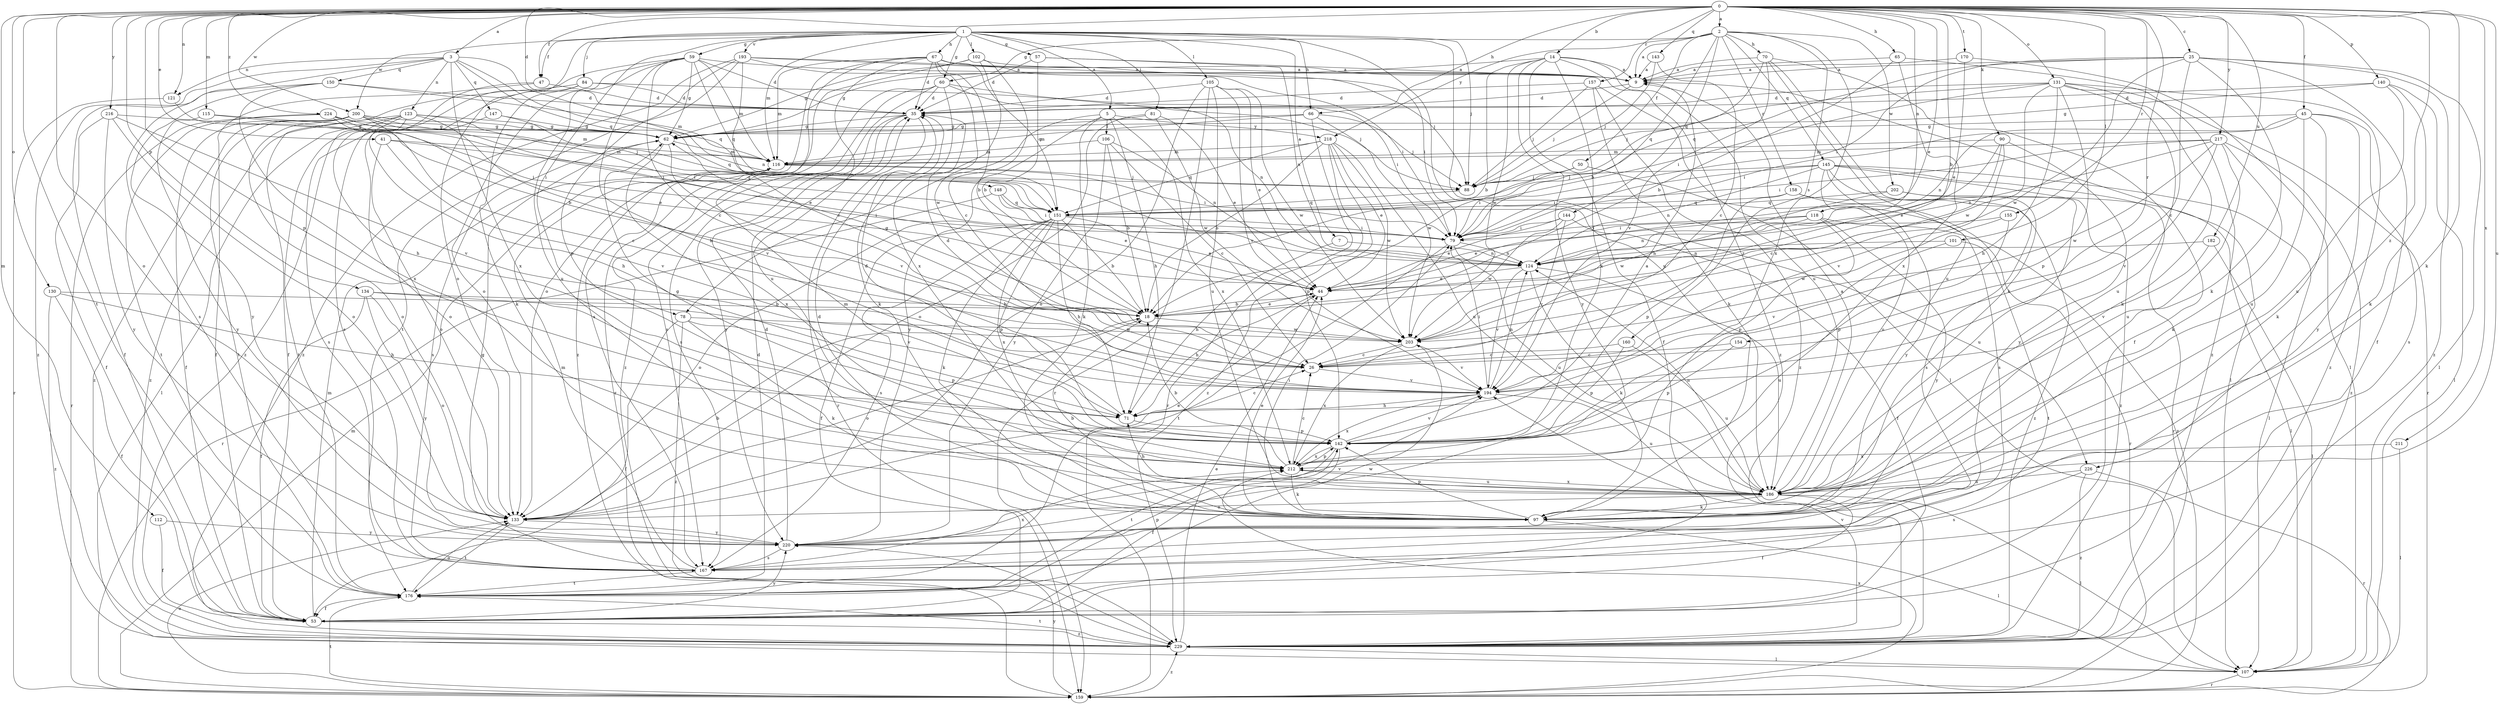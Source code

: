 strict digraph  {
0;
1;
2;
3;
5;
7;
9;
14;
18;
25;
26;
35;
41;
44;
45;
47;
50;
53;
57;
59;
60;
62;
65;
66;
67;
70;
71;
78;
79;
81;
84;
88;
90;
97;
101;
102;
105;
106;
107;
112;
115;
116;
118;
121;
123;
124;
130;
131;
133;
134;
140;
142;
143;
144;
145;
147;
148;
150;
151;
154;
155;
157;
158;
159;
160;
167;
170;
176;
182;
186;
193;
194;
200;
202;
203;
211;
212;
216;
217;
218;
220;
224;
226;
229;
0 -> 2  [label=a];
0 -> 3  [label=a];
0 -> 14  [label=b];
0 -> 18  [label=b];
0 -> 25  [label=c];
0 -> 35  [label=d];
0 -> 41  [label=e];
0 -> 44  [label=e];
0 -> 45  [label=f];
0 -> 47  [label=f];
0 -> 65  [label=h];
0 -> 66  [label=h];
0 -> 90  [label=k];
0 -> 97  [label=k];
0 -> 101  [label=l];
0 -> 112  [label=m];
0 -> 115  [label=m];
0 -> 118  [label=n];
0 -> 121  [label=n];
0 -> 130  [label=o];
0 -> 131  [label=o];
0 -> 133  [label=o];
0 -> 134  [label=p];
0 -> 140  [label=p];
0 -> 142  [label=p];
0 -> 143  [label=q];
0 -> 154  [label=r];
0 -> 155  [label=r];
0 -> 157  [label=r];
0 -> 170  [label=t];
0 -> 176  [label=t];
0 -> 182  [label=u];
0 -> 186  [label=u];
0 -> 200  [label=w];
0 -> 211  [label=x];
0 -> 216  [label=y];
0 -> 217  [label=y];
0 -> 224  [label=z];
0 -> 226  [label=z];
1 -> 5  [label=a];
1 -> 7  [label=a];
1 -> 47  [label=f];
1 -> 57  [label=g];
1 -> 59  [label=g];
1 -> 60  [label=g];
1 -> 66  [label=h];
1 -> 67  [label=h];
1 -> 78  [label=i];
1 -> 81  [label=j];
1 -> 84  [label=j];
1 -> 88  [label=j];
1 -> 102  [label=l];
1 -> 105  [label=l];
1 -> 116  [label=m];
1 -> 133  [label=o];
1 -> 186  [label=u];
1 -> 193  [label=v];
1 -> 200  [label=w];
1 -> 226  [label=z];
2 -> 9  [label=a];
2 -> 18  [label=b];
2 -> 50  [label=f];
2 -> 60  [label=g];
2 -> 70  [label=h];
2 -> 144  [label=q];
2 -> 145  [label=q];
2 -> 158  [label=r];
2 -> 160  [label=s];
2 -> 202  [label=w];
2 -> 212  [label=x];
2 -> 218  [label=y];
3 -> 121  [label=n];
3 -> 123  [label=n];
3 -> 124  [label=n];
3 -> 147  [label=q];
3 -> 148  [label=q];
3 -> 150  [label=q];
3 -> 151  [label=q];
3 -> 167  [label=s];
3 -> 212  [label=x];
3 -> 229  [label=z];
5 -> 71  [label=h];
5 -> 78  [label=i];
5 -> 97  [label=k];
5 -> 106  [label=l];
5 -> 212  [label=x];
5 -> 218  [label=y];
5 -> 220  [label=y];
7 -> 71  [label=h];
7 -> 124  [label=n];
9 -> 35  [label=d];
9 -> 88  [label=j];
9 -> 107  [label=l];
14 -> 9  [label=a];
14 -> 18  [label=b];
14 -> 53  [label=f];
14 -> 62  [label=g];
14 -> 186  [label=u];
14 -> 203  [label=w];
14 -> 212  [label=x];
14 -> 220  [label=y];
14 -> 229  [label=z];
18 -> 44  [label=e];
18 -> 62  [label=g];
18 -> 133  [label=o];
18 -> 203  [label=w];
25 -> 9  [label=a];
25 -> 26  [label=c];
25 -> 53  [label=f];
25 -> 79  [label=i];
25 -> 97  [label=k];
25 -> 107  [label=l];
25 -> 151  [label=q];
25 -> 203  [label=w];
25 -> 229  [label=z];
26 -> 35  [label=d];
26 -> 194  [label=v];
35 -> 62  [label=g];
35 -> 159  [label=r];
35 -> 167  [label=s];
35 -> 220  [label=y];
41 -> 116  [label=m];
41 -> 133  [label=o];
41 -> 151  [label=q];
41 -> 194  [label=v];
44 -> 18  [label=b];
44 -> 71  [label=h];
45 -> 62  [label=g];
45 -> 79  [label=i];
45 -> 97  [label=k];
45 -> 124  [label=n];
45 -> 167  [label=s];
45 -> 186  [label=u];
45 -> 220  [label=y];
47 -> 35  [label=d];
47 -> 53  [label=f];
47 -> 71  [label=h];
50 -> 79  [label=i];
50 -> 88  [label=j];
50 -> 167  [label=s];
53 -> 116  [label=m];
53 -> 220  [label=y];
53 -> 229  [label=z];
57 -> 9  [label=a];
57 -> 18  [label=b];
57 -> 35  [label=d];
57 -> 124  [label=n];
59 -> 9  [label=a];
59 -> 26  [label=c];
59 -> 35  [label=d];
59 -> 62  [label=g];
59 -> 71  [label=h];
59 -> 116  [label=m];
59 -> 133  [label=o];
59 -> 151  [label=q];
59 -> 186  [label=u];
59 -> 229  [label=z];
60 -> 35  [label=d];
60 -> 79  [label=i];
60 -> 97  [label=k];
60 -> 124  [label=n];
60 -> 159  [label=r];
60 -> 167  [label=s];
60 -> 229  [label=z];
62 -> 116  [label=m];
62 -> 167  [label=s];
62 -> 194  [label=v];
62 -> 212  [label=x];
65 -> 9  [label=a];
65 -> 18  [label=b];
65 -> 212  [label=x];
65 -> 229  [label=z];
66 -> 62  [label=g];
66 -> 88  [label=j];
66 -> 116  [label=m];
66 -> 159  [label=r];
66 -> 203  [label=w];
67 -> 9  [label=a];
67 -> 18  [label=b];
67 -> 35  [label=d];
67 -> 79  [label=i];
67 -> 116  [label=m];
67 -> 151  [label=q];
67 -> 167  [label=s];
67 -> 186  [label=u];
67 -> 203  [label=w];
67 -> 229  [label=z];
70 -> 9  [label=a];
70 -> 53  [label=f];
70 -> 97  [label=k];
70 -> 151  [label=q];
70 -> 186  [label=u];
70 -> 194  [label=v];
71 -> 26  [label=c];
71 -> 35  [label=d];
71 -> 142  [label=p];
78 -> 53  [label=f];
78 -> 97  [label=k];
78 -> 142  [label=p];
78 -> 203  [label=w];
78 -> 229  [label=z];
79 -> 124  [label=n];
79 -> 176  [label=t];
79 -> 186  [label=u];
81 -> 44  [label=e];
81 -> 62  [label=g];
81 -> 133  [label=o];
81 -> 203  [label=w];
84 -> 35  [label=d];
84 -> 53  [label=f];
84 -> 88  [label=j];
84 -> 97  [label=k];
84 -> 167  [label=s];
88 -> 151  [label=q];
90 -> 26  [label=c];
90 -> 44  [label=e];
90 -> 116  [label=m];
90 -> 194  [label=v];
90 -> 220  [label=y];
97 -> 18  [label=b];
97 -> 35  [label=d];
97 -> 44  [label=e];
97 -> 79  [label=i];
97 -> 107  [label=l];
97 -> 142  [label=p];
101 -> 124  [label=n];
101 -> 176  [label=t];
101 -> 194  [label=v];
102 -> 9  [label=a];
102 -> 26  [label=c];
102 -> 62  [label=g];
102 -> 133  [label=o];
102 -> 212  [label=x];
105 -> 35  [label=d];
105 -> 44  [label=e];
105 -> 133  [label=o];
105 -> 159  [label=r];
105 -> 186  [label=u];
105 -> 194  [label=v];
105 -> 203  [label=w];
106 -> 18  [label=b];
106 -> 26  [label=c];
106 -> 116  [label=m];
106 -> 124  [label=n];
106 -> 220  [label=y];
107 -> 159  [label=r];
112 -> 53  [label=f];
112 -> 220  [label=y];
115 -> 62  [label=g];
115 -> 79  [label=i];
115 -> 220  [label=y];
116 -> 79  [label=i];
116 -> 88  [label=j];
118 -> 44  [label=e];
118 -> 79  [label=i];
118 -> 124  [label=n];
118 -> 142  [label=p];
118 -> 220  [label=y];
118 -> 229  [label=z];
121 -> 18  [label=b];
121 -> 159  [label=r];
123 -> 62  [label=g];
123 -> 71  [label=h];
123 -> 79  [label=i];
123 -> 107  [label=l];
123 -> 167  [label=s];
123 -> 176  [label=t];
123 -> 194  [label=v];
123 -> 229  [label=z];
124 -> 44  [label=e];
124 -> 97  [label=k];
124 -> 186  [label=u];
124 -> 194  [label=v];
130 -> 18  [label=b];
130 -> 53  [label=f];
130 -> 71  [label=h];
130 -> 229  [label=z];
131 -> 35  [label=d];
131 -> 71  [label=h];
131 -> 79  [label=i];
131 -> 88  [label=j];
131 -> 97  [label=k];
131 -> 142  [label=p];
131 -> 159  [label=r];
131 -> 186  [label=u];
131 -> 203  [label=w];
131 -> 229  [label=z];
133 -> 18  [label=b];
133 -> 44  [label=e];
133 -> 176  [label=t];
133 -> 220  [label=y];
134 -> 18  [label=b];
134 -> 53  [label=f];
134 -> 133  [label=o];
134 -> 194  [label=v];
134 -> 220  [label=y];
140 -> 35  [label=d];
140 -> 62  [label=g];
140 -> 97  [label=k];
140 -> 107  [label=l];
140 -> 186  [label=u];
142 -> 9  [label=a];
142 -> 53  [label=f];
142 -> 62  [label=g];
142 -> 116  [label=m];
142 -> 176  [label=t];
142 -> 194  [label=v];
142 -> 212  [label=x];
143 -> 9  [label=a];
143 -> 26  [label=c];
143 -> 88  [label=j];
144 -> 44  [label=e];
144 -> 53  [label=f];
144 -> 79  [label=i];
144 -> 194  [label=v];
144 -> 203  [label=w];
145 -> 79  [label=i];
145 -> 88  [label=j];
145 -> 107  [label=l];
145 -> 124  [label=n];
145 -> 159  [label=r];
145 -> 167  [label=s];
145 -> 186  [label=u];
145 -> 220  [label=y];
145 -> 229  [label=z];
147 -> 62  [label=g];
147 -> 133  [label=o];
147 -> 151  [label=q];
148 -> 44  [label=e];
148 -> 79  [label=i];
148 -> 151  [label=q];
148 -> 159  [label=r];
150 -> 35  [label=d];
150 -> 53  [label=f];
150 -> 116  [label=m];
150 -> 212  [label=x];
150 -> 220  [label=y];
151 -> 18  [label=b];
151 -> 44  [label=e];
151 -> 53  [label=f];
151 -> 71  [label=h];
151 -> 79  [label=i];
151 -> 97  [label=k];
151 -> 133  [label=o];
151 -> 142  [label=p];
151 -> 167  [label=s];
151 -> 212  [label=x];
154 -> 26  [label=c];
154 -> 142  [label=p];
155 -> 79  [label=i];
155 -> 142  [label=p];
155 -> 203  [label=w];
157 -> 35  [label=d];
157 -> 88  [label=j];
157 -> 97  [label=k];
157 -> 107  [label=l];
157 -> 229  [label=z];
158 -> 142  [label=p];
158 -> 151  [label=q];
158 -> 159  [label=r];
158 -> 229  [label=z];
159 -> 116  [label=m];
159 -> 133  [label=o];
159 -> 176  [label=t];
159 -> 212  [label=x];
159 -> 220  [label=y];
159 -> 229  [label=z];
160 -> 26  [label=c];
160 -> 142  [label=p];
160 -> 186  [label=u];
167 -> 62  [label=g];
167 -> 116  [label=m];
167 -> 176  [label=t];
167 -> 212  [label=x];
170 -> 9  [label=a];
170 -> 44  [label=e];
170 -> 107  [label=l];
176 -> 35  [label=d];
176 -> 53  [label=f];
176 -> 133  [label=o];
176 -> 142  [label=p];
176 -> 203  [label=w];
182 -> 107  [label=l];
182 -> 124  [label=n];
182 -> 194  [label=v];
186 -> 9  [label=a];
186 -> 53  [label=f];
186 -> 71  [label=h];
186 -> 97  [label=k];
186 -> 107  [label=l];
186 -> 124  [label=n];
186 -> 133  [label=o];
186 -> 212  [label=x];
193 -> 9  [label=a];
193 -> 26  [label=c];
193 -> 79  [label=i];
193 -> 88  [label=j];
193 -> 142  [label=p];
193 -> 176  [label=t];
193 -> 229  [label=z];
194 -> 71  [label=h];
194 -> 79  [label=i];
194 -> 124  [label=n];
194 -> 186  [label=u];
194 -> 212  [label=x];
200 -> 26  [label=c];
200 -> 44  [label=e];
200 -> 53  [label=f];
200 -> 62  [label=g];
200 -> 88  [label=j];
200 -> 133  [label=o];
200 -> 176  [label=t];
200 -> 229  [label=z];
202 -> 107  [label=l];
202 -> 151  [label=q];
202 -> 186  [label=u];
202 -> 203  [label=w];
203 -> 26  [label=c];
203 -> 194  [label=v];
203 -> 212  [label=x];
211 -> 107  [label=l];
211 -> 212  [label=x];
212 -> 18  [label=b];
212 -> 26  [label=c];
212 -> 97  [label=k];
212 -> 142  [label=p];
212 -> 186  [label=u];
216 -> 53  [label=f];
216 -> 62  [label=g];
216 -> 133  [label=o];
216 -> 194  [label=v];
216 -> 220  [label=y];
217 -> 79  [label=i];
217 -> 97  [label=k];
217 -> 116  [label=m];
217 -> 124  [label=n];
217 -> 186  [label=u];
217 -> 194  [label=v];
217 -> 203  [label=w];
217 -> 229  [label=z];
218 -> 18  [label=b];
218 -> 44  [label=e];
218 -> 116  [label=m];
218 -> 142  [label=p];
218 -> 151  [label=q];
218 -> 186  [label=u];
218 -> 203  [label=w];
218 -> 229  [label=z];
220 -> 35  [label=d];
220 -> 167  [label=s];
220 -> 194  [label=v];
224 -> 44  [label=e];
224 -> 62  [label=g];
224 -> 79  [label=i];
224 -> 116  [label=m];
224 -> 159  [label=r];
224 -> 176  [label=t];
226 -> 159  [label=r];
226 -> 167  [label=s];
226 -> 186  [label=u];
226 -> 229  [label=z];
229 -> 44  [label=e];
229 -> 107  [label=l];
229 -> 176  [label=t];
229 -> 194  [label=v];
}
